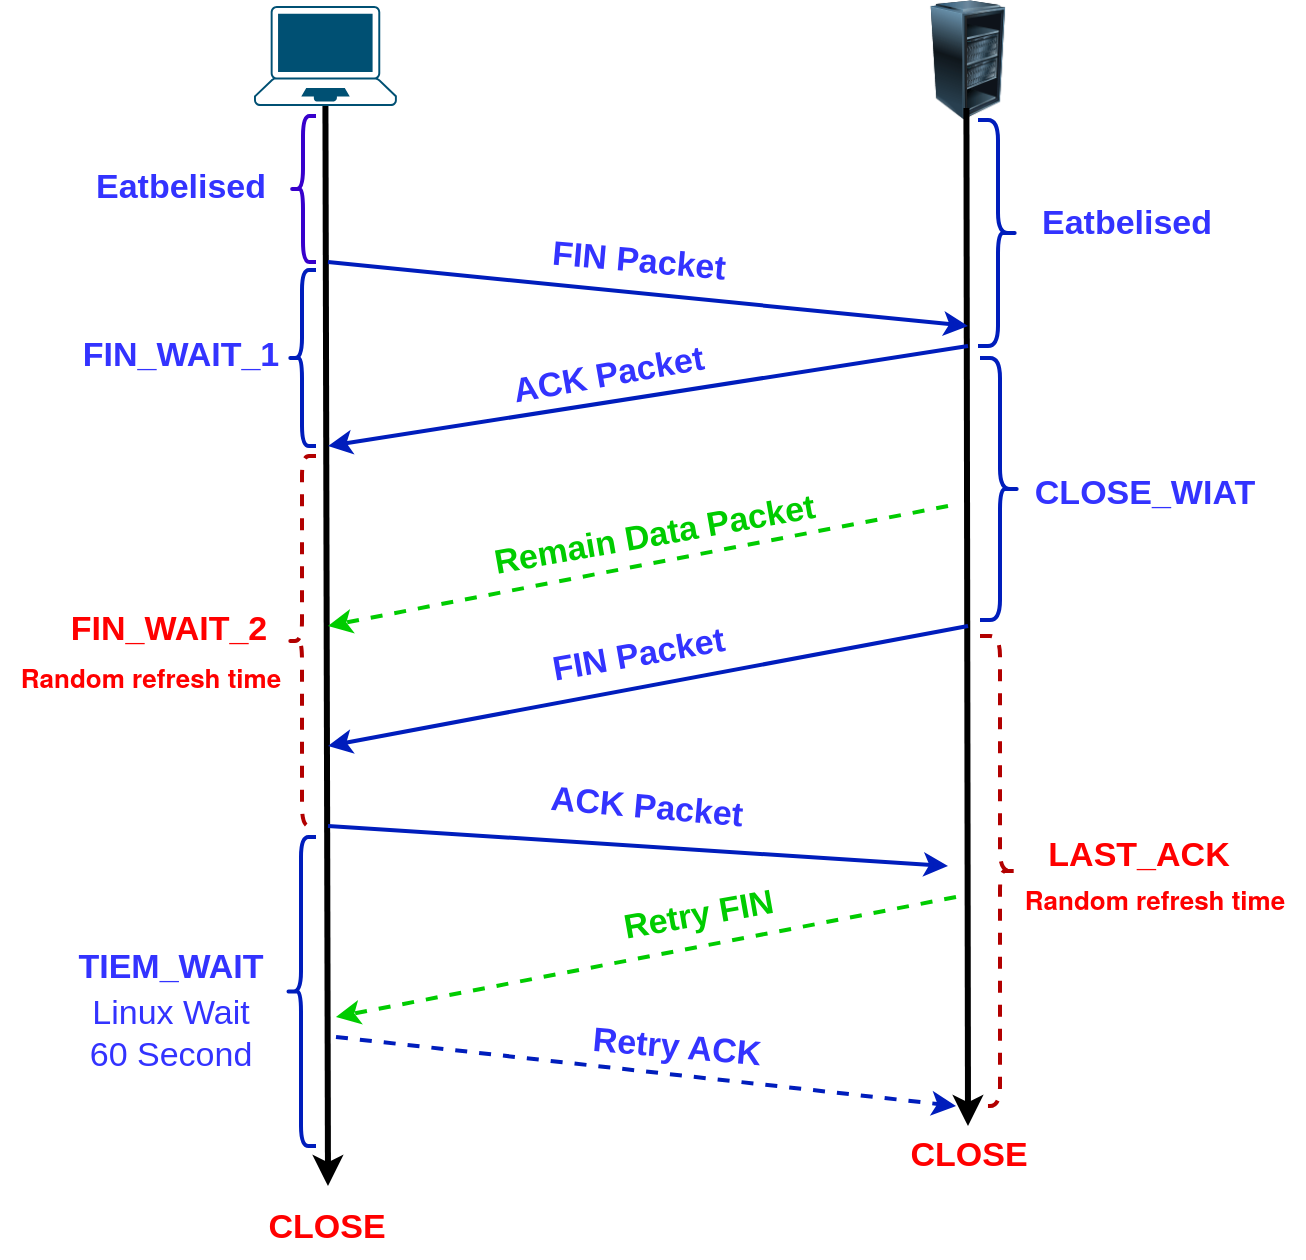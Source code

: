 <mxfile version="20.2.7" type="github">
  <diagram id="x14xOmkNCwI247f7zH2y" name="第 1 页">
    <mxGraphModel dx="1033" dy="644" grid="1" gridSize="10" guides="1" tooltips="1" connect="1" arrows="1" fold="1" page="1" pageScale="1" pageWidth="827" pageHeight="1169" math="0" shadow="0">
      <root>
        <mxCell id="0" />
        <mxCell id="1" parent="0" />
        <mxCell id="LIx4MNqIAYg-MDseizi4-1" value="" style="points=[[0.13,0.02,0],[0.5,0,0],[0.87,0.02,0],[0.885,0.4,0],[0.985,0.985,0],[0.5,1,0],[0.015,0.985,0],[0.115,0.4,0]];verticalLabelPosition=bottom;sketch=0;html=1;verticalAlign=top;aspect=fixed;align=center;pointerEvents=1;shape=mxgraph.cisco19.laptop;fillColor=#005073;strokeColor=none;" vertex="1" parent="1">
          <mxGeometry x="203" y="360" width="71.43" height="50" as="geometry" />
        </mxCell>
        <mxCell id="LIx4MNqIAYg-MDseizi4-2" value="" style="image;html=1;image=img/lib/clip_art/computers/Server_Rack_Partial_128x128.png" vertex="1" parent="1">
          <mxGeometry x="530" y="357" width="60" height="60" as="geometry" />
        </mxCell>
        <mxCell id="LIx4MNqIAYg-MDseizi4-3" value="" style="endArrow=classic;html=1;rounded=0;exitX=0.5;exitY=1;exitDx=0;exitDy=0;exitPerimeter=0;strokeWidth=3;" edge="1" parent="1" source="LIx4MNqIAYg-MDseizi4-1">
          <mxGeometry width="50" height="50" relative="1" as="geometry">
            <mxPoint x="288" y="470" as="sourcePoint" />
            <mxPoint x="240" y="950" as="targetPoint" />
          </mxGeometry>
        </mxCell>
        <mxCell id="LIx4MNqIAYg-MDseizi4-4" value="" style="endArrow=classic;html=1;rounded=0;exitX=0.5;exitY=1;exitDx=0;exitDy=0;exitPerimeter=0;strokeWidth=3;" edge="1" parent="1">
          <mxGeometry width="50" height="50" relative="1" as="geometry">
            <mxPoint x="559.215" y="411" as="sourcePoint" />
            <mxPoint x="560" y="920" as="targetPoint" />
          </mxGeometry>
        </mxCell>
        <mxCell id="LIx4MNqIAYg-MDseizi4-6" value="" style="endArrow=classic;html=1;rounded=0;strokeWidth=2;fillColor=#0050ef;strokeColor=#001DBC;" edge="1" parent="1">
          <mxGeometry width="50" height="50" relative="1" as="geometry">
            <mxPoint x="240" y="488" as="sourcePoint" />
            <mxPoint x="560" y="520" as="targetPoint" />
          </mxGeometry>
        </mxCell>
        <mxCell id="LIx4MNqIAYg-MDseizi4-7" value="&lt;b&gt;&lt;font color=&quot;#3333ff&quot; style=&quot;font-size: 17px;&quot;&gt;Eatbelised&lt;/font&gt;&lt;/b&gt;" style="text;html=1;align=center;verticalAlign=middle;resizable=0;points=[];autosize=1;strokeColor=none;fillColor=none;" vertex="1" parent="1">
          <mxGeometry x="111" y="435.5" width="110" height="30" as="geometry" />
        </mxCell>
        <mxCell id="LIx4MNqIAYg-MDseizi4-8" value="&lt;b&gt;&lt;font color=&quot;#3333ff&quot; style=&quot;font-size: 17px;&quot;&gt;Eatbelised&lt;/font&gt;&lt;/b&gt;" style="text;html=1;align=center;verticalAlign=middle;resizable=0;points=[];autosize=1;strokeColor=none;fillColor=none;" vertex="1" parent="1">
          <mxGeometry x="584" y="453.5" width="110" height="30" as="geometry" />
        </mxCell>
        <mxCell id="LIx4MNqIAYg-MDseizi4-9" value="" style="shape=curlyBracket;whiteSpace=wrap;html=1;rounded=1;fontSize=17;strokeWidth=2;fillColor=#6a00ff;fontColor=#ffffff;strokeColor=#3700CC;" vertex="1" parent="1">
          <mxGeometry x="221" y="415" width="13" height="73" as="geometry" />
        </mxCell>
        <mxCell id="LIx4MNqIAYg-MDseizi4-10" value="" style="shape=curlyBracket;whiteSpace=wrap;html=1;rounded=1;flipH=1;fontSize=17;fontColor=#ffffff;strokeWidth=2;fillColor=#0050ef;strokeColor=#001DBC;" vertex="1" parent="1">
          <mxGeometry x="565" y="417" width="20" height="113" as="geometry" />
        </mxCell>
        <mxCell id="LIx4MNqIAYg-MDseizi4-11" value="&lt;b&gt;FIN Packet&lt;/b&gt;" style="text;html=1;align=center;verticalAlign=middle;resizable=0;points=[];autosize=1;strokeColor=none;fillColor=none;fontSize=17;fontColor=#3333FF;rotation=5;" vertex="1" parent="1">
          <mxGeometry x="340" y="473" width="110" height="30" as="geometry" />
        </mxCell>
        <mxCell id="LIx4MNqIAYg-MDseizi4-12" value="" style="shape=curlyBracket;whiteSpace=wrap;html=1;rounded=1;fontSize=17;fontColor=#ffffff;strokeWidth=2;fillColor=#0050ef;strokeColor=#001DBC;" vertex="1" parent="1">
          <mxGeometry x="220" y="492" width="14" height="88" as="geometry" />
        </mxCell>
        <mxCell id="LIx4MNqIAYg-MDseizi4-13" value="&lt;b&gt;&lt;font color=&quot;#3333ff&quot;&gt;FIN_WAIT_1&lt;/font&gt;&lt;/b&gt;" style="text;html=1;align=center;verticalAlign=middle;resizable=0;points=[];autosize=1;strokeColor=none;fillColor=none;fontSize=17;fontColor=#FF0000;" vertex="1" parent="1">
          <mxGeometry x="106" y="520" width="120" height="30" as="geometry" />
        </mxCell>
        <mxCell id="LIx4MNqIAYg-MDseizi4-14" value="" style="endArrow=classic;html=1;rounded=0;fontSize=17;fontColor=#FF0000;strokeWidth=2;fillColor=#0050ef;strokeColor=#001DBC;" edge="1" parent="1">
          <mxGeometry width="50" height="50" relative="1" as="geometry">
            <mxPoint x="560" y="530" as="sourcePoint" />
            <mxPoint x="240" y="580" as="targetPoint" />
          </mxGeometry>
        </mxCell>
        <mxCell id="LIx4MNqIAYg-MDseizi4-17" value="&lt;b&gt;&lt;font color=&quot;#3333ff&quot;&gt;ACK Packet&lt;/font&gt;&lt;/b&gt;" style="text;html=1;align=center;verticalAlign=middle;resizable=0;points=[];autosize=1;strokeColor=none;fillColor=none;fontSize=17;fontColor=#FF0000;rotation=-10;" vertex="1" parent="1">
          <mxGeometry x="320" y="530" width="120" height="30" as="geometry" />
        </mxCell>
        <mxCell id="LIx4MNqIAYg-MDseizi4-19" value="" style="shape=curlyBracket;whiteSpace=wrap;html=1;rounded=1;fontSize=17;fontColor=#ffffff;strokeWidth=2;fillColor=#e51400;strokeColor=#B20000;dashed=1;" vertex="1" parent="1">
          <mxGeometry x="220" y="585" width="14" height="185" as="geometry" />
        </mxCell>
        <mxCell id="LIx4MNqIAYg-MDseizi4-20" value="&lt;b&gt;FIN_WAIT_2&lt;/b&gt;" style="text;html=1;align=center;verticalAlign=middle;resizable=0;points=[];autosize=1;strokeColor=none;fillColor=none;fontSize=17;fontColor=#FF0000;" vertex="1" parent="1">
          <mxGeometry x="100" y="656.5" width="120" height="30" as="geometry" />
        </mxCell>
        <mxCell id="LIx4MNqIAYg-MDseizi4-21" value="" style="shape=curlyBracket;whiteSpace=wrap;html=1;rounded=1;flipH=1;fontSize=17;fontColor=#ffffff;strokeWidth=2;fillColor=#0050ef;strokeColor=#001DBC;" vertex="1" parent="1">
          <mxGeometry x="566" y="536" width="20" height="131" as="geometry" />
        </mxCell>
        <mxCell id="LIx4MNqIAYg-MDseizi4-22" value="&lt;b&gt;CLOSE_WIAT&lt;/b&gt;" style="text;html=1;align=center;verticalAlign=middle;resizable=0;points=[];autosize=1;strokeColor=none;fillColor=none;fontSize=17;fontColor=#3333FF;" vertex="1" parent="1">
          <mxGeometry x="583" y="589" width="130" height="30" as="geometry" />
        </mxCell>
        <mxCell id="LIx4MNqIAYg-MDseizi4-23" value="" style="endArrow=classic;html=1;rounded=0;fontSize=17;fontColor=#FF0000;strokeWidth=2;fillColor=#60a917;strokeColor=#00CC00;dashed=1;" edge="1" parent="1">
          <mxGeometry width="50" height="50" relative="1" as="geometry">
            <mxPoint x="550" y="610" as="sourcePoint" />
            <mxPoint x="240" y="670" as="targetPoint" />
          </mxGeometry>
        </mxCell>
        <mxCell id="LIx4MNqIAYg-MDseizi4-24" value="&lt;b&gt;&lt;font color=&quot;#00cc00&quot;&gt;Remain Data Packet&lt;/font&gt;&lt;/b&gt;" style="text;html=1;align=center;verticalAlign=middle;resizable=0;points=[];autosize=1;strokeColor=none;fillColor=none;fontSize=17;fontColor=#FF0000;rotation=-10;" vertex="1" parent="1">
          <mxGeometry x="308" y="610" width="190" height="30" as="geometry" />
        </mxCell>
        <mxCell id="LIx4MNqIAYg-MDseizi4-26" value="" style="endArrow=classic;html=1;rounded=0;fontSize=17;fontColor=#00CC00;strokeColor=#001DBC;strokeWidth=2;fillColor=#0050ef;" edge="1" parent="1">
          <mxGeometry width="50" height="50" relative="1" as="geometry">
            <mxPoint x="560" y="670" as="sourcePoint" />
            <mxPoint x="240" y="730" as="targetPoint" />
          </mxGeometry>
        </mxCell>
        <mxCell id="LIx4MNqIAYg-MDseizi4-27" value="&lt;b&gt;&lt;font color=&quot;#3333ff&quot;&gt;FIN Packet&lt;/font&gt;&lt;/b&gt;" style="text;html=1;align=center;verticalAlign=middle;resizable=0;points=[];autosize=1;strokeColor=none;fillColor=none;fontSize=17;fontColor=#00CC00;rotation=-10;" vertex="1" parent="1">
          <mxGeometry x="340" y="670" width="110" height="30" as="geometry" />
        </mxCell>
        <mxCell id="LIx4MNqIAYg-MDseizi4-29" value="" style="shape=curlyBracket;whiteSpace=wrap;html=1;rounded=1;flipH=1;fontSize=17;fontColor=#ffffff;strokeWidth=2;fillColor=#e51400;strokeColor=#B20000;dashed=1;" vertex="1" parent="1">
          <mxGeometry x="566" y="675" width="20" height="235" as="geometry" />
        </mxCell>
        <mxCell id="LIx4MNqIAYg-MDseizi4-30" value="&lt;b&gt;LAST_ACK&lt;/b&gt;" style="text;html=1;align=center;verticalAlign=middle;resizable=0;points=[];autosize=1;strokeColor=none;fillColor=none;fontSize=17;fontColor=#FF0000;" vertex="1" parent="1">
          <mxGeometry x="590" y="769.5" width="110" height="30" as="geometry" />
        </mxCell>
        <mxCell id="LIx4MNqIAYg-MDseizi4-31" value="" style="endArrow=classic;html=1;rounded=0;fontSize=17;fontColor=#FF0000;strokeColor=#001DBC;strokeWidth=2;fillColor=#0050ef;" edge="1" parent="1">
          <mxGeometry width="50" height="50" relative="1" as="geometry">
            <mxPoint x="240" y="770" as="sourcePoint" />
            <mxPoint x="550" y="790" as="targetPoint" />
          </mxGeometry>
        </mxCell>
        <mxCell id="LIx4MNqIAYg-MDseizi4-32" value="&lt;b&gt;&lt;font color=&quot;#3333ff&quot;&gt;ACK Packet&lt;/font&gt;&lt;/b&gt;" style="text;html=1;align=center;verticalAlign=middle;resizable=0;points=[];autosize=1;strokeColor=none;fillColor=none;fontSize=17;fontColor=#ffffff;rotation=5;" vertex="1" parent="1">
          <mxGeometry x="339" y="745.5" width="120" height="30" as="geometry" />
        </mxCell>
        <mxCell id="LIx4MNqIAYg-MDseizi4-33" value="" style="shape=curlyBracket;whiteSpace=wrap;html=1;rounded=1;labelBackgroundColor=#FF0000;fontSize=17;strokeWidth=2;fillColor=#0050ef;strokeColor=#001DBC;fontColor=#ffffff;" vertex="1" parent="1">
          <mxGeometry x="219" y="775.5" width="15" height="154.5" as="geometry" />
        </mxCell>
        <mxCell id="LIx4MNqIAYg-MDseizi4-34" value="&lt;b&gt;&lt;font color=&quot;#3333ff&quot;&gt;TIEM_WAIT&lt;/font&gt;&lt;/b&gt;" style="text;html=1;align=center;verticalAlign=middle;resizable=0;points=[];autosize=1;strokeColor=none;fillColor=none;fontSize=17;fontColor=#FF0000;" vertex="1" parent="1">
          <mxGeometry x="101" y="825.75" width="120" height="30" as="geometry" />
        </mxCell>
        <mxCell id="LIx4MNqIAYg-MDseizi4-37" value="&lt;b&gt;CLOSE&lt;/b&gt;" style="text;html=1;align=center;verticalAlign=middle;resizable=0;points=[];autosize=1;strokeColor=none;fillColor=none;fontSize=17;fontColor=#FF0000;" vertex="1" parent="1">
          <mxGeometry x="520" y="920" width="80" height="30" as="geometry" />
        </mxCell>
        <mxCell id="LIx4MNqIAYg-MDseizi4-38" value="&lt;font color=&quot;#3333ff&quot;&gt;Linux Wait&lt;br&gt;60 Second&lt;/font&gt;" style="text;html=1;align=center;verticalAlign=middle;resizable=0;points=[];autosize=1;strokeColor=none;fillColor=none;fontSize=17;fontColor=#FF0000;" vertex="1" parent="1">
          <mxGeometry x="111" y="848.75" width="100" height="50" as="geometry" />
        </mxCell>
        <mxCell id="LIx4MNqIAYg-MDseizi4-40" value="&lt;b&gt;CLOSE&lt;/b&gt;" style="text;html=1;align=center;verticalAlign=middle;resizable=0;points=[];autosize=1;strokeColor=none;fillColor=none;fontSize=17;fontColor=#FF0000;" vertex="1" parent="1">
          <mxGeometry x="198.71" y="956" width="80" height="30" as="geometry" />
        </mxCell>
        <mxCell id="LIx4MNqIAYg-MDseizi4-43" value="" style="endArrow=classic;html=1;rounded=0;fontSize=17;fontColor=#FF0000;strokeWidth=2;fillColor=#60a917;strokeColor=#00CC00;dashed=1;" edge="1" parent="1">
          <mxGeometry width="50" height="50" relative="1" as="geometry">
            <mxPoint x="554" y="805.5" as="sourcePoint" />
            <mxPoint x="244" y="865.5" as="targetPoint" />
          </mxGeometry>
        </mxCell>
        <mxCell id="LIx4MNqIAYg-MDseizi4-44" value="&lt;font color=&quot;#00cc00&quot;&gt;&lt;b&gt;Retry FIN&lt;/b&gt;&lt;/font&gt;" style="text;html=1;align=center;verticalAlign=middle;resizable=0;points=[];autosize=1;strokeColor=none;fillColor=none;fontSize=17;fontColor=#FF0000;rotation=-10;" vertex="1" parent="1">
          <mxGeometry x="375" y="800" width="100" height="30" as="geometry" />
        </mxCell>
        <mxCell id="LIx4MNqIAYg-MDseizi4-47" value="" style="endArrow=classic;html=1;rounded=0;fontSize=17;fontColor=#FF0000;strokeColor=#001DBC;strokeWidth=2;fillColor=#0050ef;dashed=1;" edge="1" parent="1">
          <mxGeometry width="50" height="50" relative="1" as="geometry">
            <mxPoint x="244" y="875.5" as="sourcePoint" />
            <mxPoint x="554" y="910" as="targetPoint" />
          </mxGeometry>
        </mxCell>
        <mxCell id="LIx4MNqIAYg-MDseizi4-48" value="&lt;b&gt;&lt;font color=&quot;#3333ff&quot;&gt;Retry ACK&lt;/font&gt;&lt;/b&gt;" style="text;html=1;align=center;verticalAlign=middle;resizable=0;points=[];autosize=1;strokeColor=none;fillColor=none;fontSize=17;fontColor=#ffffff;rotation=5;" vertex="1" parent="1">
          <mxGeometry x="359" y="865.5" width="110" height="30" as="geometry" />
        </mxCell>
        <mxCell id="LIx4MNqIAYg-MDseizi4-49" value="&lt;span style=&quot;font-family: &amp;quot;Helvetica Neue&amp;quot;, Helvetica, Arial, &amp;quot;Hiragino Sans GB&amp;quot;, &amp;quot;Hiragino Sans GB W3&amp;quot;, &amp;quot;Microsoft YaHei UI&amp;quot;, &amp;quot;Microsoft YaHei&amp;quot;, sans-serif; font-size: 13px; text-align: start;&quot;&gt;&lt;b style=&quot;&quot;&gt;&lt;font color=&quot;#ff0000&quot;&gt;Random refresh time&lt;/font&gt;&lt;/b&gt;&lt;/span&gt;" style="text;html=1;align=center;verticalAlign=middle;resizable=0;points=[];autosize=1;strokeColor=none;fillColor=none;fontSize=17;fontColor=#3333FF;" vertex="1" parent="1">
          <mxGeometry x="578" y="791.75" width="150" height="30" as="geometry" />
        </mxCell>
        <mxCell id="LIx4MNqIAYg-MDseizi4-50" value="&lt;span style=&quot;font-family: &amp;quot;Helvetica Neue&amp;quot;, Helvetica, Arial, &amp;quot;Hiragino Sans GB&amp;quot;, &amp;quot;Hiragino Sans GB W3&amp;quot;, &amp;quot;Microsoft YaHei UI&amp;quot;, &amp;quot;Microsoft YaHei&amp;quot;, sans-serif; font-size: 13px; text-align: start;&quot;&gt;&lt;b style=&quot;&quot;&gt;&lt;font color=&quot;#ff0000&quot;&gt;Random refresh time&lt;/font&gt;&lt;/b&gt;&lt;/span&gt;" style="text;html=1;align=center;verticalAlign=middle;resizable=0;points=[];autosize=1;strokeColor=none;fillColor=none;fontSize=17;fontColor=#3333FF;" vertex="1" parent="1">
          <mxGeometry x="76" y="681" width="150" height="30" as="geometry" />
        </mxCell>
      </root>
    </mxGraphModel>
  </diagram>
</mxfile>
